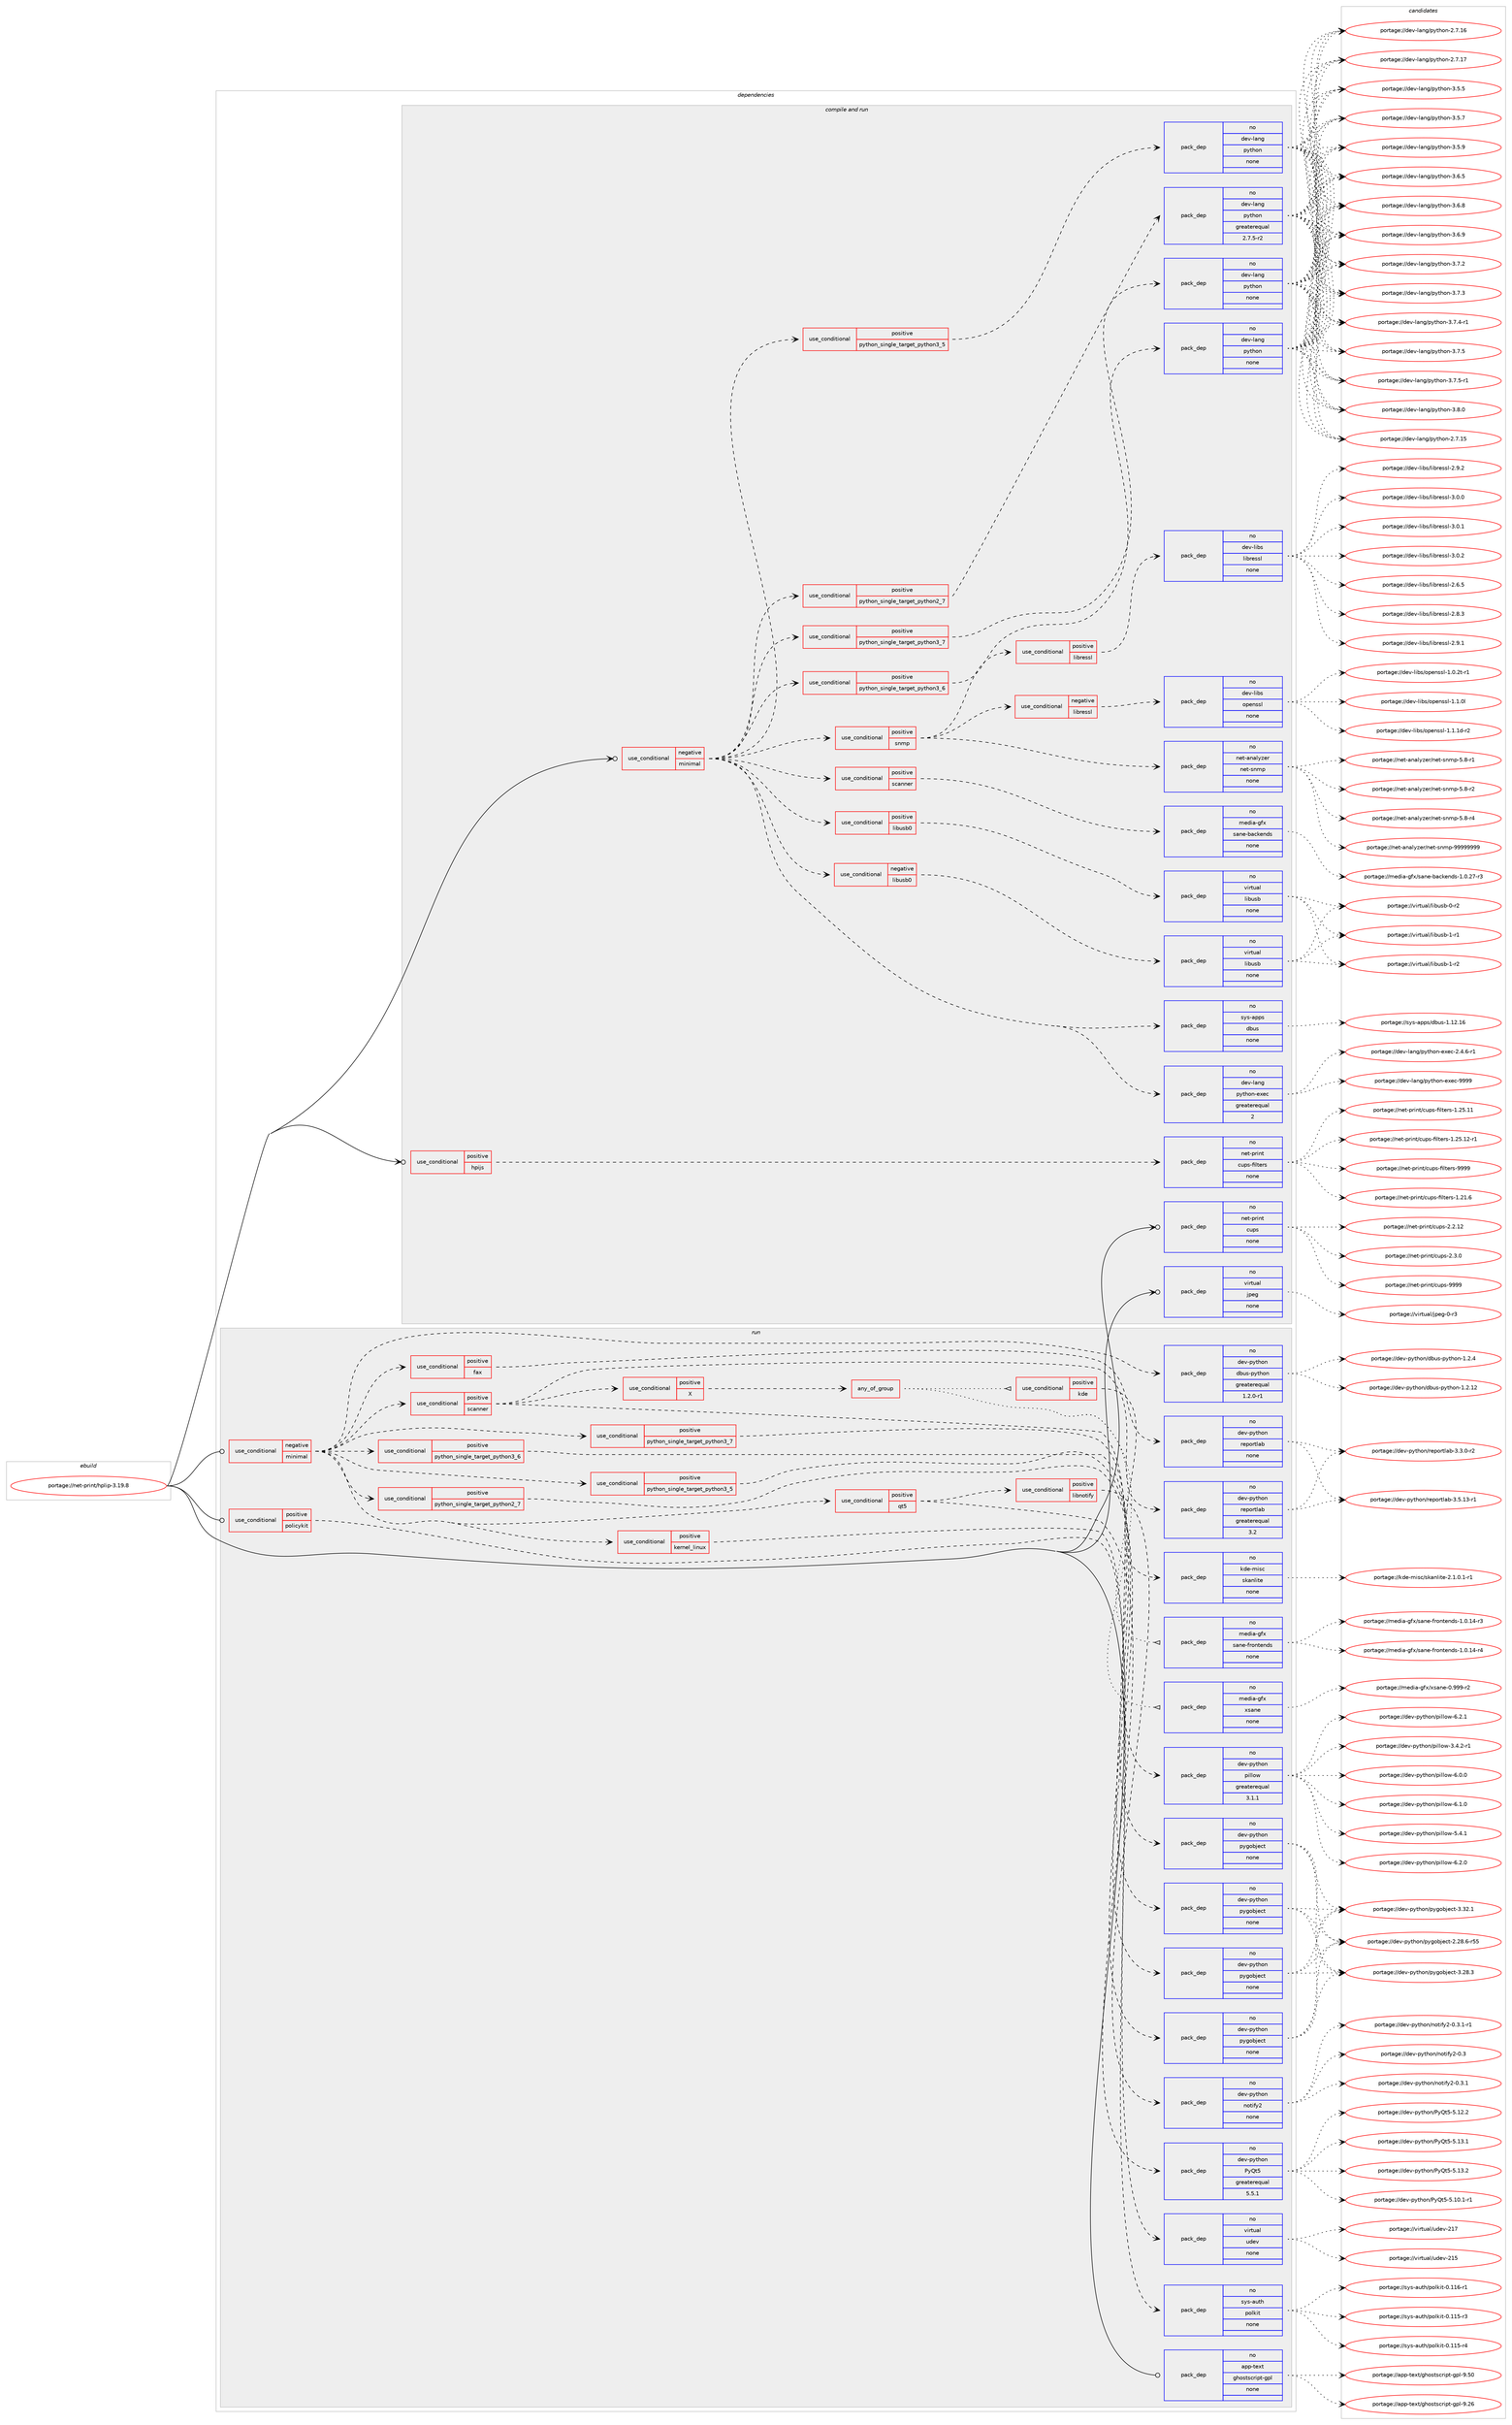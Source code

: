 digraph prolog {

# *************
# Graph options
# *************

newrank=true;
concentrate=true;
compound=true;
graph [rankdir=LR,fontname=Helvetica,fontsize=10,ranksep=1.5];#, ranksep=2.5, nodesep=0.2];
edge  [arrowhead=vee];
node  [fontname=Helvetica,fontsize=10];

# **********
# The ebuild
# **********

subgraph cluster_leftcol {
color=gray;
rank=same;
label=<<i>ebuild</i>>;
id [label="portage://net-print/hplip-3.19.8", color=red, width=4, href="../net-print/hplip-3.19.8.svg"];
}

# ****************
# The dependencies
# ****************

subgraph cluster_midcol {
color=gray;
label=<<i>dependencies</i>>;
subgraph cluster_compile {
fillcolor="#eeeeee";
style=filled;
label=<<i>compile</i>>;
}
subgraph cluster_compileandrun {
fillcolor="#eeeeee";
style=filled;
label=<<i>compile and run</i>>;
subgraph cond93638 {
dependency374620 [label=<<TABLE BORDER="0" CELLBORDER="1" CELLSPACING="0" CELLPADDING="4"><TR><TD ROWSPAN="3" CELLPADDING="10">use_conditional</TD></TR><TR><TD>negative</TD></TR><TR><TD>minimal</TD></TR></TABLE>>, shape=none, color=red];
subgraph cond93639 {
dependency374621 [label=<<TABLE BORDER="0" CELLBORDER="1" CELLSPACING="0" CELLPADDING="4"><TR><TD ROWSPAN="3" CELLPADDING="10">use_conditional</TD></TR><TR><TD>positive</TD></TR><TR><TD>python_single_target_python2_7</TD></TR></TABLE>>, shape=none, color=red];
subgraph pack274646 {
dependency374622 [label=<<TABLE BORDER="0" CELLBORDER="1" CELLSPACING="0" CELLPADDING="4" WIDTH="220"><TR><TD ROWSPAN="6" CELLPADDING="30">pack_dep</TD></TR><TR><TD WIDTH="110">no</TD></TR><TR><TD>dev-lang</TD></TR><TR><TD>python</TD></TR><TR><TD>greaterequal</TD></TR><TR><TD>2.7.5-r2</TD></TR></TABLE>>, shape=none, color=blue];
}
dependency374621:e -> dependency374622:w [weight=20,style="dashed",arrowhead="vee"];
}
dependency374620:e -> dependency374621:w [weight=20,style="dashed",arrowhead="vee"];
subgraph cond93640 {
dependency374623 [label=<<TABLE BORDER="0" CELLBORDER="1" CELLSPACING="0" CELLPADDING="4"><TR><TD ROWSPAN="3" CELLPADDING="10">use_conditional</TD></TR><TR><TD>positive</TD></TR><TR><TD>python_single_target_python3_5</TD></TR></TABLE>>, shape=none, color=red];
subgraph pack274647 {
dependency374624 [label=<<TABLE BORDER="0" CELLBORDER="1" CELLSPACING="0" CELLPADDING="4" WIDTH="220"><TR><TD ROWSPAN="6" CELLPADDING="30">pack_dep</TD></TR><TR><TD WIDTH="110">no</TD></TR><TR><TD>dev-lang</TD></TR><TR><TD>python</TD></TR><TR><TD>none</TD></TR><TR><TD></TD></TR></TABLE>>, shape=none, color=blue];
}
dependency374623:e -> dependency374624:w [weight=20,style="dashed",arrowhead="vee"];
}
dependency374620:e -> dependency374623:w [weight=20,style="dashed",arrowhead="vee"];
subgraph cond93641 {
dependency374625 [label=<<TABLE BORDER="0" CELLBORDER="1" CELLSPACING="0" CELLPADDING="4"><TR><TD ROWSPAN="3" CELLPADDING="10">use_conditional</TD></TR><TR><TD>positive</TD></TR><TR><TD>python_single_target_python3_6</TD></TR></TABLE>>, shape=none, color=red];
subgraph pack274648 {
dependency374626 [label=<<TABLE BORDER="0" CELLBORDER="1" CELLSPACING="0" CELLPADDING="4" WIDTH="220"><TR><TD ROWSPAN="6" CELLPADDING="30">pack_dep</TD></TR><TR><TD WIDTH="110">no</TD></TR><TR><TD>dev-lang</TD></TR><TR><TD>python</TD></TR><TR><TD>none</TD></TR><TR><TD></TD></TR></TABLE>>, shape=none, color=blue];
}
dependency374625:e -> dependency374626:w [weight=20,style="dashed",arrowhead="vee"];
}
dependency374620:e -> dependency374625:w [weight=20,style="dashed",arrowhead="vee"];
subgraph cond93642 {
dependency374627 [label=<<TABLE BORDER="0" CELLBORDER="1" CELLSPACING="0" CELLPADDING="4"><TR><TD ROWSPAN="3" CELLPADDING="10">use_conditional</TD></TR><TR><TD>positive</TD></TR><TR><TD>python_single_target_python3_7</TD></TR></TABLE>>, shape=none, color=red];
subgraph pack274649 {
dependency374628 [label=<<TABLE BORDER="0" CELLBORDER="1" CELLSPACING="0" CELLPADDING="4" WIDTH="220"><TR><TD ROWSPAN="6" CELLPADDING="30">pack_dep</TD></TR><TR><TD WIDTH="110">no</TD></TR><TR><TD>dev-lang</TD></TR><TR><TD>python</TD></TR><TR><TD>none</TD></TR><TR><TD></TD></TR></TABLE>>, shape=none, color=blue];
}
dependency374627:e -> dependency374628:w [weight=20,style="dashed",arrowhead="vee"];
}
dependency374620:e -> dependency374627:w [weight=20,style="dashed",arrowhead="vee"];
subgraph pack274650 {
dependency374629 [label=<<TABLE BORDER="0" CELLBORDER="1" CELLSPACING="0" CELLPADDING="4" WIDTH="220"><TR><TD ROWSPAN="6" CELLPADDING="30">pack_dep</TD></TR><TR><TD WIDTH="110">no</TD></TR><TR><TD>dev-lang</TD></TR><TR><TD>python-exec</TD></TR><TR><TD>greaterequal</TD></TR><TR><TD>2</TD></TR></TABLE>>, shape=none, color=blue];
}
dependency374620:e -> dependency374629:w [weight=20,style="dashed",arrowhead="vee"];
subgraph pack274651 {
dependency374630 [label=<<TABLE BORDER="0" CELLBORDER="1" CELLSPACING="0" CELLPADDING="4" WIDTH="220"><TR><TD ROWSPAN="6" CELLPADDING="30">pack_dep</TD></TR><TR><TD WIDTH="110">no</TD></TR><TR><TD>sys-apps</TD></TR><TR><TD>dbus</TD></TR><TR><TD>none</TD></TR><TR><TD></TD></TR></TABLE>>, shape=none, color=blue];
}
dependency374620:e -> dependency374630:w [weight=20,style="dashed",arrowhead="vee"];
subgraph cond93643 {
dependency374631 [label=<<TABLE BORDER="0" CELLBORDER="1" CELLSPACING="0" CELLPADDING="4"><TR><TD ROWSPAN="3" CELLPADDING="10">use_conditional</TD></TR><TR><TD>negative</TD></TR><TR><TD>libusb0</TD></TR></TABLE>>, shape=none, color=red];
subgraph pack274652 {
dependency374632 [label=<<TABLE BORDER="0" CELLBORDER="1" CELLSPACING="0" CELLPADDING="4" WIDTH="220"><TR><TD ROWSPAN="6" CELLPADDING="30">pack_dep</TD></TR><TR><TD WIDTH="110">no</TD></TR><TR><TD>virtual</TD></TR><TR><TD>libusb</TD></TR><TR><TD>none</TD></TR><TR><TD></TD></TR></TABLE>>, shape=none, color=blue];
}
dependency374631:e -> dependency374632:w [weight=20,style="dashed",arrowhead="vee"];
}
dependency374620:e -> dependency374631:w [weight=20,style="dashed",arrowhead="vee"];
subgraph cond93644 {
dependency374633 [label=<<TABLE BORDER="0" CELLBORDER="1" CELLSPACING="0" CELLPADDING="4"><TR><TD ROWSPAN="3" CELLPADDING="10">use_conditional</TD></TR><TR><TD>positive</TD></TR><TR><TD>libusb0</TD></TR></TABLE>>, shape=none, color=red];
subgraph pack274653 {
dependency374634 [label=<<TABLE BORDER="0" CELLBORDER="1" CELLSPACING="0" CELLPADDING="4" WIDTH="220"><TR><TD ROWSPAN="6" CELLPADDING="30">pack_dep</TD></TR><TR><TD WIDTH="110">no</TD></TR><TR><TD>virtual</TD></TR><TR><TD>libusb</TD></TR><TR><TD>none</TD></TR><TR><TD></TD></TR></TABLE>>, shape=none, color=blue];
}
dependency374633:e -> dependency374634:w [weight=20,style="dashed",arrowhead="vee"];
}
dependency374620:e -> dependency374633:w [weight=20,style="dashed",arrowhead="vee"];
subgraph cond93645 {
dependency374635 [label=<<TABLE BORDER="0" CELLBORDER="1" CELLSPACING="0" CELLPADDING="4"><TR><TD ROWSPAN="3" CELLPADDING="10">use_conditional</TD></TR><TR><TD>positive</TD></TR><TR><TD>scanner</TD></TR></TABLE>>, shape=none, color=red];
subgraph pack274654 {
dependency374636 [label=<<TABLE BORDER="0" CELLBORDER="1" CELLSPACING="0" CELLPADDING="4" WIDTH="220"><TR><TD ROWSPAN="6" CELLPADDING="30">pack_dep</TD></TR><TR><TD WIDTH="110">no</TD></TR><TR><TD>media-gfx</TD></TR><TR><TD>sane-backends</TD></TR><TR><TD>none</TD></TR><TR><TD></TD></TR></TABLE>>, shape=none, color=blue];
}
dependency374635:e -> dependency374636:w [weight=20,style="dashed",arrowhead="vee"];
}
dependency374620:e -> dependency374635:w [weight=20,style="dashed",arrowhead="vee"];
subgraph cond93646 {
dependency374637 [label=<<TABLE BORDER="0" CELLBORDER="1" CELLSPACING="0" CELLPADDING="4"><TR><TD ROWSPAN="3" CELLPADDING="10">use_conditional</TD></TR><TR><TD>positive</TD></TR><TR><TD>snmp</TD></TR></TABLE>>, shape=none, color=red];
subgraph cond93647 {
dependency374638 [label=<<TABLE BORDER="0" CELLBORDER="1" CELLSPACING="0" CELLPADDING="4"><TR><TD ROWSPAN="3" CELLPADDING="10">use_conditional</TD></TR><TR><TD>negative</TD></TR><TR><TD>libressl</TD></TR></TABLE>>, shape=none, color=red];
subgraph pack274655 {
dependency374639 [label=<<TABLE BORDER="0" CELLBORDER="1" CELLSPACING="0" CELLPADDING="4" WIDTH="220"><TR><TD ROWSPAN="6" CELLPADDING="30">pack_dep</TD></TR><TR><TD WIDTH="110">no</TD></TR><TR><TD>dev-libs</TD></TR><TR><TD>openssl</TD></TR><TR><TD>none</TD></TR><TR><TD></TD></TR></TABLE>>, shape=none, color=blue];
}
dependency374638:e -> dependency374639:w [weight=20,style="dashed",arrowhead="vee"];
}
dependency374637:e -> dependency374638:w [weight=20,style="dashed",arrowhead="vee"];
subgraph cond93648 {
dependency374640 [label=<<TABLE BORDER="0" CELLBORDER="1" CELLSPACING="0" CELLPADDING="4"><TR><TD ROWSPAN="3" CELLPADDING="10">use_conditional</TD></TR><TR><TD>positive</TD></TR><TR><TD>libressl</TD></TR></TABLE>>, shape=none, color=red];
subgraph pack274656 {
dependency374641 [label=<<TABLE BORDER="0" CELLBORDER="1" CELLSPACING="0" CELLPADDING="4" WIDTH="220"><TR><TD ROWSPAN="6" CELLPADDING="30">pack_dep</TD></TR><TR><TD WIDTH="110">no</TD></TR><TR><TD>dev-libs</TD></TR><TR><TD>libressl</TD></TR><TR><TD>none</TD></TR><TR><TD></TD></TR></TABLE>>, shape=none, color=blue];
}
dependency374640:e -> dependency374641:w [weight=20,style="dashed",arrowhead="vee"];
}
dependency374637:e -> dependency374640:w [weight=20,style="dashed",arrowhead="vee"];
subgraph pack274657 {
dependency374642 [label=<<TABLE BORDER="0" CELLBORDER="1" CELLSPACING="0" CELLPADDING="4" WIDTH="220"><TR><TD ROWSPAN="6" CELLPADDING="30">pack_dep</TD></TR><TR><TD WIDTH="110">no</TD></TR><TR><TD>net-analyzer</TD></TR><TR><TD>net-snmp</TD></TR><TR><TD>none</TD></TR><TR><TD></TD></TR></TABLE>>, shape=none, color=blue];
}
dependency374637:e -> dependency374642:w [weight=20,style="dashed",arrowhead="vee"];
}
dependency374620:e -> dependency374637:w [weight=20,style="dashed",arrowhead="vee"];
}
id:e -> dependency374620:w [weight=20,style="solid",arrowhead="odotvee"];
subgraph cond93649 {
dependency374643 [label=<<TABLE BORDER="0" CELLBORDER="1" CELLSPACING="0" CELLPADDING="4"><TR><TD ROWSPAN="3" CELLPADDING="10">use_conditional</TD></TR><TR><TD>positive</TD></TR><TR><TD>hpijs</TD></TR></TABLE>>, shape=none, color=red];
subgraph pack274658 {
dependency374644 [label=<<TABLE BORDER="0" CELLBORDER="1" CELLSPACING="0" CELLPADDING="4" WIDTH="220"><TR><TD ROWSPAN="6" CELLPADDING="30">pack_dep</TD></TR><TR><TD WIDTH="110">no</TD></TR><TR><TD>net-print</TD></TR><TR><TD>cups-filters</TD></TR><TR><TD>none</TD></TR><TR><TD></TD></TR></TABLE>>, shape=none, color=blue];
}
dependency374643:e -> dependency374644:w [weight=20,style="dashed",arrowhead="vee"];
}
id:e -> dependency374643:w [weight=20,style="solid",arrowhead="odotvee"];
subgraph pack274659 {
dependency374645 [label=<<TABLE BORDER="0" CELLBORDER="1" CELLSPACING="0" CELLPADDING="4" WIDTH="220"><TR><TD ROWSPAN="6" CELLPADDING="30">pack_dep</TD></TR><TR><TD WIDTH="110">no</TD></TR><TR><TD>net-print</TD></TR><TR><TD>cups</TD></TR><TR><TD>none</TD></TR><TR><TD></TD></TR></TABLE>>, shape=none, color=blue];
}
id:e -> dependency374645:w [weight=20,style="solid",arrowhead="odotvee"];
subgraph pack274660 {
dependency374646 [label=<<TABLE BORDER="0" CELLBORDER="1" CELLSPACING="0" CELLPADDING="4" WIDTH="220"><TR><TD ROWSPAN="6" CELLPADDING="30">pack_dep</TD></TR><TR><TD WIDTH="110">no</TD></TR><TR><TD>virtual</TD></TR><TR><TD>jpeg</TD></TR><TR><TD>none</TD></TR><TR><TD></TD></TR></TABLE>>, shape=none, color=blue];
}
id:e -> dependency374646:w [weight=20,style="solid",arrowhead="odotvee"];
}
subgraph cluster_run {
fillcolor="#eeeeee";
style=filled;
label=<<i>run</i>>;
subgraph cond93650 {
dependency374647 [label=<<TABLE BORDER="0" CELLBORDER="1" CELLSPACING="0" CELLPADDING="4"><TR><TD ROWSPAN="3" CELLPADDING="10">use_conditional</TD></TR><TR><TD>negative</TD></TR><TR><TD>minimal</TD></TR></TABLE>>, shape=none, color=red];
subgraph pack274661 {
dependency374648 [label=<<TABLE BORDER="0" CELLBORDER="1" CELLSPACING="0" CELLPADDING="4" WIDTH="220"><TR><TD ROWSPAN="6" CELLPADDING="30">pack_dep</TD></TR><TR><TD WIDTH="110">no</TD></TR><TR><TD>dev-python</TD></TR><TR><TD>dbus-python</TD></TR><TR><TD>greaterequal</TD></TR><TR><TD>1.2.0-r1</TD></TR></TABLE>>, shape=none, color=blue];
}
dependency374647:e -> dependency374648:w [weight=20,style="dashed",arrowhead="vee"];
subgraph cond93651 {
dependency374649 [label=<<TABLE BORDER="0" CELLBORDER="1" CELLSPACING="0" CELLPADDING="4"><TR><TD ROWSPAN="3" CELLPADDING="10">use_conditional</TD></TR><TR><TD>positive</TD></TR><TR><TD>python_single_target_python2_7</TD></TR></TABLE>>, shape=none, color=red];
subgraph pack274662 {
dependency374650 [label=<<TABLE BORDER="0" CELLBORDER="1" CELLSPACING="0" CELLPADDING="4" WIDTH="220"><TR><TD ROWSPAN="6" CELLPADDING="30">pack_dep</TD></TR><TR><TD WIDTH="110">no</TD></TR><TR><TD>dev-python</TD></TR><TR><TD>pygobject</TD></TR><TR><TD>none</TD></TR><TR><TD></TD></TR></TABLE>>, shape=none, color=blue];
}
dependency374649:e -> dependency374650:w [weight=20,style="dashed",arrowhead="vee"];
}
dependency374647:e -> dependency374649:w [weight=20,style="dashed",arrowhead="vee"];
subgraph cond93652 {
dependency374651 [label=<<TABLE BORDER="0" CELLBORDER="1" CELLSPACING="0" CELLPADDING="4"><TR><TD ROWSPAN="3" CELLPADDING="10">use_conditional</TD></TR><TR><TD>positive</TD></TR><TR><TD>python_single_target_python3_5</TD></TR></TABLE>>, shape=none, color=red];
subgraph pack274663 {
dependency374652 [label=<<TABLE BORDER="0" CELLBORDER="1" CELLSPACING="0" CELLPADDING="4" WIDTH="220"><TR><TD ROWSPAN="6" CELLPADDING="30">pack_dep</TD></TR><TR><TD WIDTH="110">no</TD></TR><TR><TD>dev-python</TD></TR><TR><TD>pygobject</TD></TR><TR><TD>none</TD></TR><TR><TD></TD></TR></TABLE>>, shape=none, color=blue];
}
dependency374651:e -> dependency374652:w [weight=20,style="dashed",arrowhead="vee"];
}
dependency374647:e -> dependency374651:w [weight=20,style="dashed",arrowhead="vee"];
subgraph cond93653 {
dependency374653 [label=<<TABLE BORDER="0" CELLBORDER="1" CELLSPACING="0" CELLPADDING="4"><TR><TD ROWSPAN="3" CELLPADDING="10">use_conditional</TD></TR><TR><TD>positive</TD></TR><TR><TD>python_single_target_python3_6</TD></TR></TABLE>>, shape=none, color=red];
subgraph pack274664 {
dependency374654 [label=<<TABLE BORDER="0" CELLBORDER="1" CELLSPACING="0" CELLPADDING="4" WIDTH="220"><TR><TD ROWSPAN="6" CELLPADDING="30">pack_dep</TD></TR><TR><TD WIDTH="110">no</TD></TR><TR><TD>dev-python</TD></TR><TR><TD>pygobject</TD></TR><TR><TD>none</TD></TR><TR><TD></TD></TR></TABLE>>, shape=none, color=blue];
}
dependency374653:e -> dependency374654:w [weight=20,style="dashed",arrowhead="vee"];
}
dependency374647:e -> dependency374653:w [weight=20,style="dashed",arrowhead="vee"];
subgraph cond93654 {
dependency374655 [label=<<TABLE BORDER="0" CELLBORDER="1" CELLSPACING="0" CELLPADDING="4"><TR><TD ROWSPAN="3" CELLPADDING="10">use_conditional</TD></TR><TR><TD>positive</TD></TR><TR><TD>python_single_target_python3_7</TD></TR></TABLE>>, shape=none, color=red];
subgraph pack274665 {
dependency374656 [label=<<TABLE BORDER="0" CELLBORDER="1" CELLSPACING="0" CELLPADDING="4" WIDTH="220"><TR><TD ROWSPAN="6" CELLPADDING="30">pack_dep</TD></TR><TR><TD WIDTH="110">no</TD></TR><TR><TD>dev-python</TD></TR><TR><TD>pygobject</TD></TR><TR><TD>none</TD></TR><TR><TD></TD></TR></TABLE>>, shape=none, color=blue];
}
dependency374655:e -> dependency374656:w [weight=20,style="dashed",arrowhead="vee"];
}
dependency374647:e -> dependency374655:w [weight=20,style="dashed",arrowhead="vee"];
subgraph cond93655 {
dependency374657 [label=<<TABLE BORDER="0" CELLBORDER="1" CELLSPACING="0" CELLPADDING="4"><TR><TD ROWSPAN="3" CELLPADDING="10">use_conditional</TD></TR><TR><TD>positive</TD></TR><TR><TD>fax</TD></TR></TABLE>>, shape=none, color=red];
subgraph pack274666 {
dependency374658 [label=<<TABLE BORDER="0" CELLBORDER="1" CELLSPACING="0" CELLPADDING="4" WIDTH="220"><TR><TD ROWSPAN="6" CELLPADDING="30">pack_dep</TD></TR><TR><TD WIDTH="110">no</TD></TR><TR><TD>dev-python</TD></TR><TR><TD>reportlab</TD></TR><TR><TD>none</TD></TR><TR><TD></TD></TR></TABLE>>, shape=none, color=blue];
}
dependency374657:e -> dependency374658:w [weight=20,style="dashed",arrowhead="vee"];
}
dependency374647:e -> dependency374657:w [weight=20,style="dashed",arrowhead="vee"];
subgraph cond93656 {
dependency374659 [label=<<TABLE BORDER="0" CELLBORDER="1" CELLSPACING="0" CELLPADDING="4"><TR><TD ROWSPAN="3" CELLPADDING="10">use_conditional</TD></TR><TR><TD>positive</TD></TR><TR><TD>kernel_linux</TD></TR></TABLE>>, shape=none, color=red];
subgraph pack274667 {
dependency374660 [label=<<TABLE BORDER="0" CELLBORDER="1" CELLSPACING="0" CELLPADDING="4" WIDTH="220"><TR><TD ROWSPAN="6" CELLPADDING="30">pack_dep</TD></TR><TR><TD WIDTH="110">no</TD></TR><TR><TD>virtual</TD></TR><TR><TD>udev</TD></TR><TR><TD>none</TD></TR><TR><TD></TD></TR></TABLE>>, shape=none, color=blue];
}
dependency374659:e -> dependency374660:w [weight=20,style="dashed",arrowhead="vee"];
}
dependency374647:e -> dependency374659:w [weight=20,style="dashed",arrowhead="vee"];
subgraph cond93657 {
dependency374661 [label=<<TABLE BORDER="0" CELLBORDER="1" CELLSPACING="0" CELLPADDING="4"><TR><TD ROWSPAN="3" CELLPADDING="10">use_conditional</TD></TR><TR><TD>positive</TD></TR><TR><TD>qt5</TD></TR></TABLE>>, shape=none, color=red];
subgraph pack274668 {
dependency374662 [label=<<TABLE BORDER="0" CELLBORDER="1" CELLSPACING="0" CELLPADDING="4" WIDTH="220"><TR><TD ROWSPAN="6" CELLPADDING="30">pack_dep</TD></TR><TR><TD WIDTH="110">no</TD></TR><TR><TD>dev-python</TD></TR><TR><TD>PyQt5</TD></TR><TR><TD>greaterequal</TD></TR><TR><TD>5.5.1</TD></TR></TABLE>>, shape=none, color=blue];
}
dependency374661:e -> dependency374662:w [weight=20,style="dashed",arrowhead="vee"];
subgraph cond93658 {
dependency374663 [label=<<TABLE BORDER="0" CELLBORDER="1" CELLSPACING="0" CELLPADDING="4"><TR><TD ROWSPAN="3" CELLPADDING="10">use_conditional</TD></TR><TR><TD>positive</TD></TR><TR><TD>libnotify</TD></TR></TABLE>>, shape=none, color=red];
subgraph pack274669 {
dependency374664 [label=<<TABLE BORDER="0" CELLBORDER="1" CELLSPACING="0" CELLPADDING="4" WIDTH="220"><TR><TD ROWSPAN="6" CELLPADDING="30">pack_dep</TD></TR><TR><TD WIDTH="110">no</TD></TR><TR><TD>dev-python</TD></TR><TR><TD>notify2</TD></TR><TR><TD>none</TD></TR><TR><TD></TD></TR></TABLE>>, shape=none, color=blue];
}
dependency374663:e -> dependency374664:w [weight=20,style="dashed",arrowhead="vee"];
}
dependency374661:e -> dependency374663:w [weight=20,style="dashed",arrowhead="vee"];
}
dependency374647:e -> dependency374661:w [weight=20,style="dashed",arrowhead="vee"];
subgraph cond93659 {
dependency374665 [label=<<TABLE BORDER="0" CELLBORDER="1" CELLSPACING="0" CELLPADDING="4"><TR><TD ROWSPAN="3" CELLPADDING="10">use_conditional</TD></TR><TR><TD>positive</TD></TR><TR><TD>scanner</TD></TR></TABLE>>, shape=none, color=red];
subgraph pack274670 {
dependency374666 [label=<<TABLE BORDER="0" CELLBORDER="1" CELLSPACING="0" CELLPADDING="4" WIDTH="220"><TR><TD ROWSPAN="6" CELLPADDING="30">pack_dep</TD></TR><TR><TD WIDTH="110">no</TD></TR><TR><TD>dev-python</TD></TR><TR><TD>reportlab</TD></TR><TR><TD>greaterequal</TD></TR><TR><TD>3.2</TD></TR></TABLE>>, shape=none, color=blue];
}
dependency374665:e -> dependency374666:w [weight=20,style="dashed",arrowhead="vee"];
subgraph pack274671 {
dependency374667 [label=<<TABLE BORDER="0" CELLBORDER="1" CELLSPACING="0" CELLPADDING="4" WIDTH="220"><TR><TD ROWSPAN="6" CELLPADDING="30">pack_dep</TD></TR><TR><TD WIDTH="110">no</TD></TR><TR><TD>dev-python</TD></TR><TR><TD>pillow</TD></TR><TR><TD>greaterequal</TD></TR><TR><TD>3.1.1</TD></TR></TABLE>>, shape=none, color=blue];
}
dependency374665:e -> dependency374667:w [weight=20,style="dashed",arrowhead="vee"];
subgraph cond93660 {
dependency374668 [label=<<TABLE BORDER="0" CELLBORDER="1" CELLSPACING="0" CELLPADDING="4"><TR><TD ROWSPAN="3" CELLPADDING="10">use_conditional</TD></TR><TR><TD>positive</TD></TR><TR><TD>X</TD></TR></TABLE>>, shape=none, color=red];
subgraph any6141 {
dependency374669 [label=<<TABLE BORDER="0" CELLBORDER="1" CELLSPACING="0" CELLPADDING="4"><TR><TD CELLPADDING="10">any_of_group</TD></TR></TABLE>>, shape=none, color=red];subgraph cond93661 {
dependency374670 [label=<<TABLE BORDER="0" CELLBORDER="1" CELLSPACING="0" CELLPADDING="4"><TR><TD ROWSPAN="3" CELLPADDING="10">use_conditional</TD></TR><TR><TD>positive</TD></TR><TR><TD>kde</TD></TR></TABLE>>, shape=none, color=red];
subgraph pack274672 {
dependency374671 [label=<<TABLE BORDER="0" CELLBORDER="1" CELLSPACING="0" CELLPADDING="4" WIDTH="220"><TR><TD ROWSPAN="6" CELLPADDING="30">pack_dep</TD></TR><TR><TD WIDTH="110">no</TD></TR><TR><TD>kde-misc</TD></TR><TR><TD>skanlite</TD></TR><TR><TD>none</TD></TR><TR><TD></TD></TR></TABLE>>, shape=none, color=blue];
}
dependency374670:e -> dependency374671:w [weight=20,style="dashed",arrowhead="vee"];
}
dependency374669:e -> dependency374670:w [weight=20,style="dotted",arrowhead="oinv"];
subgraph pack274673 {
dependency374672 [label=<<TABLE BORDER="0" CELLBORDER="1" CELLSPACING="0" CELLPADDING="4" WIDTH="220"><TR><TD ROWSPAN="6" CELLPADDING="30">pack_dep</TD></TR><TR><TD WIDTH="110">no</TD></TR><TR><TD>media-gfx</TD></TR><TR><TD>xsane</TD></TR><TR><TD>none</TD></TR><TR><TD></TD></TR></TABLE>>, shape=none, color=blue];
}
dependency374669:e -> dependency374672:w [weight=20,style="dotted",arrowhead="oinv"];
subgraph pack274674 {
dependency374673 [label=<<TABLE BORDER="0" CELLBORDER="1" CELLSPACING="0" CELLPADDING="4" WIDTH="220"><TR><TD ROWSPAN="6" CELLPADDING="30">pack_dep</TD></TR><TR><TD WIDTH="110">no</TD></TR><TR><TD>media-gfx</TD></TR><TR><TD>sane-frontends</TD></TR><TR><TD>none</TD></TR><TR><TD></TD></TR></TABLE>>, shape=none, color=blue];
}
dependency374669:e -> dependency374673:w [weight=20,style="dotted",arrowhead="oinv"];
}
dependency374668:e -> dependency374669:w [weight=20,style="dashed",arrowhead="vee"];
}
dependency374665:e -> dependency374668:w [weight=20,style="dashed",arrowhead="vee"];
}
dependency374647:e -> dependency374665:w [weight=20,style="dashed",arrowhead="vee"];
}
id:e -> dependency374647:w [weight=20,style="solid",arrowhead="odot"];
subgraph cond93662 {
dependency374674 [label=<<TABLE BORDER="0" CELLBORDER="1" CELLSPACING="0" CELLPADDING="4"><TR><TD ROWSPAN="3" CELLPADDING="10">use_conditional</TD></TR><TR><TD>positive</TD></TR><TR><TD>policykit</TD></TR></TABLE>>, shape=none, color=red];
subgraph pack274675 {
dependency374675 [label=<<TABLE BORDER="0" CELLBORDER="1" CELLSPACING="0" CELLPADDING="4" WIDTH="220"><TR><TD ROWSPAN="6" CELLPADDING="30">pack_dep</TD></TR><TR><TD WIDTH="110">no</TD></TR><TR><TD>sys-auth</TD></TR><TR><TD>polkit</TD></TR><TR><TD>none</TD></TR><TR><TD></TD></TR></TABLE>>, shape=none, color=blue];
}
dependency374674:e -> dependency374675:w [weight=20,style="dashed",arrowhead="vee"];
}
id:e -> dependency374674:w [weight=20,style="solid",arrowhead="odot"];
subgraph pack274676 {
dependency374676 [label=<<TABLE BORDER="0" CELLBORDER="1" CELLSPACING="0" CELLPADDING="4" WIDTH="220"><TR><TD ROWSPAN="6" CELLPADDING="30">pack_dep</TD></TR><TR><TD WIDTH="110">no</TD></TR><TR><TD>app-text</TD></TR><TR><TD>ghostscript-gpl</TD></TR><TR><TD>none</TD></TR><TR><TD></TD></TR></TABLE>>, shape=none, color=blue];
}
id:e -> dependency374676:w [weight=20,style="solid",arrowhead="odot"];
}
}

# **************
# The candidates
# **************

subgraph cluster_choices {
rank=same;
color=gray;
label=<<i>candidates</i>>;

subgraph choice274646 {
color=black;
nodesep=1;
choiceportage10010111845108971101034711212111610411111045504655464953 [label="portage://dev-lang/python-2.7.15", color=red, width=4,href="../dev-lang/python-2.7.15.svg"];
choiceportage10010111845108971101034711212111610411111045504655464954 [label="portage://dev-lang/python-2.7.16", color=red, width=4,href="../dev-lang/python-2.7.16.svg"];
choiceportage10010111845108971101034711212111610411111045504655464955 [label="portage://dev-lang/python-2.7.17", color=red, width=4,href="../dev-lang/python-2.7.17.svg"];
choiceportage100101118451089711010347112121116104111110455146534653 [label="portage://dev-lang/python-3.5.5", color=red, width=4,href="../dev-lang/python-3.5.5.svg"];
choiceportage100101118451089711010347112121116104111110455146534655 [label="portage://dev-lang/python-3.5.7", color=red, width=4,href="../dev-lang/python-3.5.7.svg"];
choiceportage100101118451089711010347112121116104111110455146534657 [label="portage://dev-lang/python-3.5.9", color=red, width=4,href="../dev-lang/python-3.5.9.svg"];
choiceportage100101118451089711010347112121116104111110455146544653 [label="portage://dev-lang/python-3.6.5", color=red, width=4,href="../dev-lang/python-3.6.5.svg"];
choiceportage100101118451089711010347112121116104111110455146544656 [label="portage://dev-lang/python-3.6.8", color=red, width=4,href="../dev-lang/python-3.6.8.svg"];
choiceportage100101118451089711010347112121116104111110455146544657 [label="portage://dev-lang/python-3.6.9", color=red, width=4,href="../dev-lang/python-3.6.9.svg"];
choiceportage100101118451089711010347112121116104111110455146554650 [label="portage://dev-lang/python-3.7.2", color=red, width=4,href="../dev-lang/python-3.7.2.svg"];
choiceportage100101118451089711010347112121116104111110455146554651 [label="portage://dev-lang/python-3.7.3", color=red, width=4,href="../dev-lang/python-3.7.3.svg"];
choiceportage1001011184510897110103471121211161041111104551465546524511449 [label="portage://dev-lang/python-3.7.4-r1", color=red, width=4,href="../dev-lang/python-3.7.4-r1.svg"];
choiceportage100101118451089711010347112121116104111110455146554653 [label="portage://dev-lang/python-3.7.5", color=red, width=4,href="../dev-lang/python-3.7.5.svg"];
choiceportage1001011184510897110103471121211161041111104551465546534511449 [label="portage://dev-lang/python-3.7.5-r1", color=red, width=4,href="../dev-lang/python-3.7.5-r1.svg"];
choiceportage100101118451089711010347112121116104111110455146564648 [label="portage://dev-lang/python-3.8.0", color=red, width=4,href="../dev-lang/python-3.8.0.svg"];
dependency374622:e -> choiceportage10010111845108971101034711212111610411111045504655464953:w [style=dotted,weight="100"];
dependency374622:e -> choiceportage10010111845108971101034711212111610411111045504655464954:w [style=dotted,weight="100"];
dependency374622:e -> choiceportage10010111845108971101034711212111610411111045504655464955:w [style=dotted,weight="100"];
dependency374622:e -> choiceportage100101118451089711010347112121116104111110455146534653:w [style=dotted,weight="100"];
dependency374622:e -> choiceportage100101118451089711010347112121116104111110455146534655:w [style=dotted,weight="100"];
dependency374622:e -> choiceportage100101118451089711010347112121116104111110455146534657:w [style=dotted,weight="100"];
dependency374622:e -> choiceportage100101118451089711010347112121116104111110455146544653:w [style=dotted,weight="100"];
dependency374622:e -> choiceportage100101118451089711010347112121116104111110455146544656:w [style=dotted,weight="100"];
dependency374622:e -> choiceportage100101118451089711010347112121116104111110455146544657:w [style=dotted,weight="100"];
dependency374622:e -> choiceportage100101118451089711010347112121116104111110455146554650:w [style=dotted,weight="100"];
dependency374622:e -> choiceportage100101118451089711010347112121116104111110455146554651:w [style=dotted,weight="100"];
dependency374622:e -> choiceportage1001011184510897110103471121211161041111104551465546524511449:w [style=dotted,weight="100"];
dependency374622:e -> choiceportage100101118451089711010347112121116104111110455146554653:w [style=dotted,weight="100"];
dependency374622:e -> choiceportage1001011184510897110103471121211161041111104551465546534511449:w [style=dotted,weight="100"];
dependency374622:e -> choiceportage100101118451089711010347112121116104111110455146564648:w [style=dotted,weight="100"];
}
subgraph choice274647 {
color=black;
nodesep=1;
choiceportage10010111845108971101034711212111610411111045504655464953 [label="portage://dev-lang/python-2.7.15", color=red, width=4,href="../dev-lang/python-2.7.15.svg"];
choiceportage10010111845108971101034711212111610411111045504655464954 [label="portage://dev-lang/python-2.7.16", color=red, width=4,href="../dev-lang/python-2.7.16.svg"];
choiceportage10010111845108971101034711212111610411111045504655464955 [label="portage://dev-lang/python-2.7.17", color=red, width=4,href="../dev-lang/python-2.7.17.svg"];
choiceportage100101118451089711010347112121116104111110455146534653 [label="portage://dev-lang/python-3.5.5", color=red, width=4,href="../dev-lang/python-3.5.5.svg"];
choiceportage100101118451089711010347112121116104111110455146534655 [label="portage://dev-lang/python-3.5.7", color=red, width=4,href="../dev-lang/python-3.5.7.svg"];
choiceportage100101118451089711010347112121116104111110455146534657 [label="portage://dev-lang/python-3.5.9", color=red, width=4,href="../dev-lang/python-3.5.9.svg"];
choiceportage100101118451089711010347112121116104111110455146544653 [label="portage://dev-lang/python-3.6.5", color=red, width=4,href="../dev-lang/python-3.6.5.svg"];
choiceportage100101118451089711010347112121116104111110455146544656 [label="portage://dev-lang/python-3.6.8", color=red, width=4,href="../dev-lang/python-3.6.8.svg"];
choiceportage100101118451089711010347112121116104111110455146544657 [label="portage://dev-lang/python-3.6.9", color=red, width=4,href="../dev-lang/python-3.6.9.svg"];
choiceportage100101118451089711010347112121116104111110455146554650 [label="portage://dev-lang/python-3.7.2", color=red, width=4,href="../dev-lang/python-3.7.2.svg"];
choiceportage100101118451089711010347112121116104111110455146554651 [label="portage://dev-lang/python-3.7.3", color=red, width=4,href="../dev-lang/python-3.7.3.svg"];
choiceportage1001011184510897110103471121211161041111104551465546524511449 [label="portage://dev-lang/python-3.7.4-r1", color=red, width=4,href="../dev-lang/python-3.7.4-r1.svg"];
choiceportage100101118451089711010347112121116104111110455146554653 [label="portage://dev-lang/python-3.7.5", color=red, width=4,href="../dev-lang/python-3.7.5.svg"];
choiceportage1001011184510897110103471121211161041111104551465546534511449 [label="portage://dev-lang/python-3.7.5-r1", color=red, width=4,href="../dev-lang/python-3.7.5-r1.svg"];
choiceportage100101118451089711010347112121116104111110455146564648 [label="portage://dev-lang/python-3.8.0", color=red, width=4,href="../dev-lang/python-3.8.0.svg"];
dependency374624:e -> choiceportage10010111845108971101034711212111610411111045504655464953:w [style=dotted,weight="100"];
dependency374624:e -> choiceportage10010111845108971101034711212111610411111045504655464954:w [style=dotted,weight="100"];
dependency374624:e -> choiceportage10010111845108971101034711212111610411111045504655464955:w [style=dotted,weight="100"];
dependency374624:e -> choiceportage100101118451089711010347112121116104111110455146534653:w [style=dotted,weight="100"];
dependency374624:e -> choiceportage100101118451089711010347112121116104111110455146534655:w [style=dotted,weight="100"];
dependency374624:e -> choiceportage100101118451089711010347112121116104111110455146534657:w [style=dotted,weight="100"];
dependency374624:e -> choiceportage100101118451089711010347112121116104111110455146544653:w [style=dotted,weight="100"];
dependency374624:e -> choiceportage100101118451089711010347112121116104111110455146544656:w [style=dotted,weight="100"];
dependency374624:e -> choiceportage100101118451089711010347112121116104111110455146544657:w [style=dotted,weight="100"];
dependency374624:e -> choiceportage100101118451089711010347112121116104111110455146554650:w [style=dotted,weight="100"];
dependency374624:e -> choiceportage100101118451089711010347112121116104111110455146554651:w [style=dotted,weight="100"];
dependency374624:e -> choiceportage1001011184510897110103471121211161041111104551465546524511449:w [style=dotted,weight="100"];
dependency374624:e -> choiceportage100101118451089711010347112121116104111110455146554653:w [style=dotted,weight="100"];
dependency374624:e -> choiceportage1001011184510897110103471121211161041111104551465546534511449:w [style=dotted,weight="100"];
dependency374624:e -> choiceportage100101118451089711010347112121116104111110455146564648:w [style=dotted,weight="100"];
}
subgraph choice274648 {
color=black;
nodesep=1;
choiceportage10010111845108971101034711212111610411111045504655464953 [label="portage://dev-lang/python-2.7.15", color=red, width=4,href="../dev-lang/python-2.7.15.svg"];
choiceportage10010111845108971101034711212111610411111045504655464954 [label="portage://dev-lang/python-2.7.16", color=red, width=4,href="../dev-lang/python-2.7.16.svg"];
choiceportage10010111845108971101034711212111610411111045504655464955 [label="portage://dev-lang/python-2.7.17", color=red, width=4,href="../dev-lang/python-2.7.17.svg"];
choiceportage100101118451089711010347112121116104111110455146534653 [label="portage://dev-lang/python-3.5.5", color=red, width=4,href="../dev-lang/python-3.5.5.svg"];
choiceportage100101118451089711010347112121116104111110455146534655 [label="portage://dev-lang/python-3.5.7", color=red, width=4,href="../dev-lang/python-3.5.7.svg"];
choiceportage100101118451089711010347112121116104111110455146534657 [label="portage://dev-lang/python-3.5.9", color=red, width=4,href="../dev-lang/python-3.5.9.svg"];
choiceportage100101118451089711010347112121116104111110455146544653 [label="portage://dev-lang/python-3.6.5", color=red, width=4,href="../dev-lang/python-3.6.5.svg"];
choiceportage100101118451089711010347112121116104111110455146544656 [label="portage://dev-lang/python-3.6.8", color=red, width=4,href="../dev-lang/python-3.6.8.svg"];
choiceportage100101118451089711010347112121116104111110455146544657 [label="portage://dev-lang/python-3.6.9", color=red, width=4,href="../dev-lang/python-3.6.9.svg"];
choiceportage100101118451089711010347112121116104111110455146554650 [label="portage://dev-lang/python-3.7.2", color=red, width=4,href="../dev-lang/python-3.7.2.svg"];
choiceportage100101118451089711010347112121116104111110455146554651 [label="portage://dev-lang/python-3.7.3", color=red, width=4,href="../dev-lang/python-3.7.3.svg"];
choiceportage1001011184510897110103471121211161041111104551465546524511449 [label="portage://dev-lang/python-3.7.4-r1", color=red, width=4,href="../dev-lang/python-3.7.4-r1.svg"];
choiceportage100101118451089711010347112121116104111110455146554653 [label="portage://dev-lang/python-3.7.5", color=red, width=4,href="../dev-lang/python-3.7.5.svg"];
choiceportage1001011184510897110103471121211161041111104551465546534511449 [label="portage://dev-lang/python-3.7.5-r1", color=red, width=4,href="../dev-lang/python-3.7.5-r1.svg"];
choiceportage100101118451089711010347112121116104111110455146564648 [label="portage://dev-lang/python-3.8.0", color=red, width=4,href="../dev-lang/python-3.8.0.svg"];
dependency374626:e -> choiceportage10010111845108971101034711212111610411111045504655464953:w [style=dotted,weight="100"];
dependency374626:e -> choiceportage10010111845108971101034711212111610411111045504655464954:w [style=dotted,weight="100"];
dependency374626:e -> choiceportage10010111845108971101034711212111610411111045504655464955:w [style=dotted,weight="100"];
dependency374626:e -> choiceportage100101118451089711010347112121116104111110455146534653:w [style=dotted,weight="100"];
dependency374626:e -> choiceportage100101118451089711010347112121116104111110455146534655:w [style=dotted,weight="100"];
dependency374626:e -> choiceportage100101118451089711010347112121116104111110455146534657:w [style=dotted,weight="100"];
dependency374626:e -> choiceportage100101118451089711010347112121116104111110455146544653:w [style=dotted,weight="100"];
dependency374626:e -> choiceportage100101118451089711010347112121116104111110455146544656:w [style=dotted,weight="100"];
dependency374626:e -> choiceportage100101118451089711010347112121116104111110455146544657:w [style=dotted,weight="100"];
dependency374626:e -> choiceportage100101118451089711010347112121116104111110455146554650:w [style=dotted,weight="100"];
dependency374626:e -> choiceportage100101118451089711010347112121116104111110455146554651:w [style=dotted,weight="100"];
dependency374626:e -> choiceportage1001011184510897110103471121211161041111104551465546524511449:w [style=dotted,weight="100"];
dependency374626:e -> choiceportage100101118451089711010347112121116104111110455146554653:w [style=dotted,weight="100"];
dependency374626:e -> choiceportage1001011184510897110103471121211161041111104551465546534511449:w [style=dotted,weight="100"];
dependency374626:e -> choiceportage100101118451089711010347112121116104111110455146564648:w [style=dotted,weight="100"];
}
subgraph choice274649 {
color=black;
nodesep=1;
choiceportage10010111845108971101034711212111610411111045504655464953 [label="portage://dev-lang/python-2.7.15", color=red, width=4,href="../dev-lang/python-2.7.15.svg"];
choiceportage10010111845108971101034711212111610411111045504655464954 [label="portage://dev-lang/python-2.7.16", color=red, width=4,href="../dev-lang/python-2.7.16.svg"];
choiceportage10010111845108971101034711212111610411111045504655464955 [label="portage://dev-lang/python-2.7.17", color=red, width=4,href="../dev-lang/python-2.7.17.svg"];
choiceportage100101118451089711010347112121116104111110455146534653 [label="portage://dev-lang/python-3.5.5", color=red, width=4,href="../dev-lang/python-3.5.5.svg"];
choiceportage100101118451089711010347112121116104111110455146534655 [label="portage://dev-lang/python-3.5.7", color=red, width=4,href="../dev-lang/python-3.5.7.svg"];
choiceportage100101118451089711010347112121116104111110455146534657 [label="portage://dev-lang/python-3.5.9", color=red, width=4,href="../dev-lang/python-3.5.9.svg"];
choiceportage100101118451089711010347112121116104111110455146544653 [label="portage://dev-lang/python-3.6.5", color=red, width=4,href="../dev-lang/python-3.6.5.svg"];
choiceportage100101118451089711010347112121116104111110455146544656 [label="portage://dev-lang/python-3.6.8", color=red, width=4,href="../dev-lang/python-3.6.8.svg"];
choiceportage100101118451089711010347112121116104111110455146544657 [label="portage://dev-lang/python-3.6.9", color=red, width=4,href="../dev-lang/python-3.6.9.svg"];
choiceportage100101118451089711010347112121116104111110455146554650 [label="portage://dev-lang/python-3.7.2", color=red, width=4,href="../dev-lang/python-3.7.2.svg"];
choiceportage100101118451089711010347112121116104111110455146554651 [label="portage://dev-lang/python-3.7.3", color=red, width=4,href="../dev-lang/python-3.7.3.svg"];
choiceportage1001011184510897110103471121211161041111104551465546524511449 [label="portage://dev-lang/python-3.7.4-r1", color=red, width=4,href="../dev-lang/python-3.7.4-r1.svg"];
choiceportage100101118451089711010347112121116104111110455146554653 [label="portage://dev-lang/python-3.7.5", color=red, width=4,href="../dev-lang/python-3.7.5.svg"];
choiceportage1001011184510897110103471121211161041111104551465546534511449 [label="portage://dev-lang/python-3.7.5-r1", color=red, width=4,href="../dev-lang/python-3.7.5-r1.svg"];
choiceportage100101118451089711010347112121116104111110455146564648 [label="portage://dev-lang/python-3.8.0", color=red, width=4,href="../dev-lang/python-3.8.0.svg"];
dependency374628:e -> choiceportage10010111845108971101034711212111610411111045504655464953:w [style=dotted,weight="100"];
dependency374628:e -> choiceportage10010111845108971101034711212111610411111045504655464954:w [style=dotted,weight="100"];
dependency374628:e -> choiceportage10010111845108971101034711212111610411111045504655464955:w [style=dotted,weight="100"];
dependency374628:e -> choiceportage100101118451089711010347112121116104111110455146534653:w [style=dotted,weight="100"];
dependency374628:e -> choiceportage100101118451089711010347112121116104111110455146534655:w [style=dotted,weight="100"];
dependency374628:e -> choiceportage100101118451089711010347112121116104111110455146534657:w [style=dotted,weight="100"];
dependency374628:e -> choiceportage100101118451089711010347112121116104111110455146544653:w [style=dotted,weight="100"];
dependency374628:e -> choiceportage100101118451089711010347112121116104111110455146544656:w [style=dotted,weight="100"];
dependency374628:e -> choiceportage100101118451089711010347112121116104111110455146544657:w [style=dotted,weight="100"];
dependency374628:e -> choiceportage100101118451089711010347112121116104111110455146554650:w [style=dotted,weight="100"];
dependency374628:e -> choiceportage100101118451089711010347112121116104111110455146554651:w [style=dotted,weight="100"];
dependency374628:e -> choiceportage1001011184510897110103471121211161041111104551465546524511449:w [style=dotted,weight="100"];
dependency374628:e -> choiceportage100101118451089711010347112121116104111110455146554653:w [style=dotted,weight="100"];
dependency374628:e -> choiceportage1001011184510897110103471121211161041111104551465546534511449:w [style=dotted,weight="100"];
dependency374628:e -> choiceportage100101118451089711010347112121116104111110455146564648:w [style=dotted,weight="100"];
}
subgraph choice274650 {
color=black;
nodesep=1;
choiceportage10010111845108971101034711212111610411111045101120101994550465246544511449 [label="portage://dev-lang/python-exec-2.4.6-r1", color=red, width=4,href="../dev-lang/python-exec-2.4.6-r1.svg"];
choiceportage10010111845108971101034711212111610411111045101120101994557575757 [label="portage://dev-lang/python-exec-9999", color=red, width=4,href="../dev-lang/python-exec-9999.svg"];
dependency374629:e -> choiceportage10010111845108971101034711212111610411111045101120101994550465246544511449:w [style=dotted,weight="100"];
dependency374629:e -> choiceportage10010111845108971101034711212111610411111045101120101994557575757:w [style=dotted,weight="100"];
}
subgraph choice274651 {
color=black;
nodesep=1;
choiceportage115121115459711211211547100981171154549464950464954 [label="portage://sys-apps/dbus-1.12.16", color=red, width=4,href="../sys-apps/dbus-1.12.16.svg"];
dependency374630:e -> choiceportage115121115459711211211547100981171154549464950464954:w [style=dotted,weight="100"];
}
subgraph choice274652 {
color=black;
nodesep=1;
choiceportage1181051141161179710847108105981171159845484511450 [label="portage://virtual/libusb-0-r2", color=red, width=4,href="../virtual/libusb-0-r2.svg"];
choiceportage1181051141161179710847108105981171159845494511449 [label="portage://virtual/libusb-1-r1", color=red, width=4,href="../virtual/libusb-1-r1.svg"];
choiceportage1181051141161179710847108105981171159845494511450 [label="portage://virtual/libusb-1-r2", color=red, width=4,href="../virtual/libusb-1-r2.svg"];
dependency374632:e -> choiceportage1181051141161179710847108105981171159845484511450:w [style=dotted,weight="100"];
dependency374632:e -> choiceportage1181051141161179710847108105981171159845494511449:w [style=dotted,weight="100"];
dependency374632:e -> choiceportage1181051141161179710847108105981171159845494511450:w [style=dotted,weight="100"];
}
subgraph choice274653 {
color=black;
nodesep=1;
choiceportage1181051141161179710847108105981171159845484511450 [label="portage://virtual/libusb-0-r2", color=red, width=4,href="../virtual/libusb-0-r2.svg"];
choiceportage1181051141161179710847108105981171159845494511449 [label="portage://virtual/libusb-1-r1", color=red, width=4,href="../virtual/libusb-1-r1.svg"];
choiceportage1181051141161179710847108105981171159845494511450 [label="portage://virtual/libusb-1-r2", color=red, width=4,href="../virtual/libusb-1-r2.svg"];
dependency374634:e -> choiceportage1181051141161179710847108105981171159845484511450:w [style=dotted,weight="100"];
dependency374634:e -> choiceportage1181051141161179710847108105981171159845494511449:w [style=dotted,weight="100"];
dependency374634:e -> choiceportage1181051141161179710847108105981171159845494511450:w [style=dotted,weight="100"];
}
subgraph choice274654 {
color=black;
nodesep=1;
choiceportage1091011001059745103102120471159711010145989799107101110100115454946484650554511451 [label="portage://media-gfx/sane-backends-1.0.27-r3", color=red, width=4,href="../media-gfx/sane-backends-1.0.27-r3.svg"];
dependency374636:e -> choiceportage1091011001059745103102120471159711010145989799107101110100115454946484650554511451:w [style=dotted,weight="100"];
}
subgraph choice274655 {
color=black;
nodesep=1;
choiceportage1001011184510810598115471111121011101151151084549464846501164511449 [label="portage://dev-libs/openssl-1.0.2t-r1", color=red, width=4,href="../dev-libs/openssl-1.0.2t-r1.svg"];
choiceportage100101118451081059811547111112101110115115108454946494648108 [label="portage://dev-libs/openssl-1.1.0l", color=red, width=4,href="../dev-libs/openssl-1.1.0l.svg"];
choiceportage1001011184510810598115471111121011101151151084549464946491004511450 [label="portage://dev-libs/openssl-1.1.1d-r2", color=red, width=4,href="../dev-libs/openssl-1.1.1d-r2.svg"];
dependency374639:e -> choiceportage1001011184510810598115471111121011101151151084549464846501164511449:w [style=dotted,weight="100"];
dependency374639:e -> choiceportage100101118451081059811547111112101110115115108454946494648108:w [style=dotted,weight="100"];
dependency374639:e -> choiceportage1001011184510810598115471111121011101151151084549464946491004511450:w [style=dotted,weight="100"];
}
subgraph choice274656 {
color=black;
nodesep=1;
choiceportage10010111845108105981154710810598114101115115108455046544653 [label="portage://dev-libs/libressl-2.6.5", color=red, width=4,href="../dev-libs/libressl-2.6.5.svg"];
choiceportage10010111845108105981154710810598114101115115108455046564651 [label="portage://dev-libs/libressl-2.8.3", color=red, width=4,href="../dev-libs/libressl-2.8.3.svg"];
choiceportage10010111845108105981154710810598114101115115108455046574649 [label="portage://dev-libs/libressl-2.9.1", color=red, width=4,href="../dev-libs/libressl-2.9.1.svg"];
choiceportage10010111845108105981154710810598114101115115108455046574650 [label="portage://dev-libs/libressl-2.9.2", color=red, width=4,href="../dev-libs/libressl-2.9.2.svg"];
choiceportage10010111845108105981154710810598114101115115108455146484648 [label="portage://dev-libs/libressl-3.0.0", color=red, width=4,href="../dev-libs/libressl-3.0.0.svg"];
choiceportage10010111845108105981154710810598114101115115108455146484649 [label="portage://dev-libs/libressl-3.0.1", color=red, width=4,href="../dev-libs/libressl-3.0.1.svg"];
choiceportage10010111845108105981154710810598114101115115108455146484650 [label="portage://dev-libs/libressl-3.0.2", color=red, width=4,href="../dev-libs/libressl-3.0.2.svg"];
dependency374641:e -> choiceportage10010111845108105981154710810598114101115115108455046544653:w [style=dotted,weight="100"];
dependency374641:e -> choiceportage10010111845108105981154710810598114101115115108455046564651:w [style=dotted,weight="100"];
dependency374641:e -> choiceportage10010111845108105981154710810598114101115115108455046574649:w [style=dotted,weight="100"];
dependency374641:e -> choiceportage10010111845108105981154710810598114101115115108455046574650:w [style=dotted,weight="100"];
dependency374641:e -> choiceportage10010111845108105981154710810598114101115115108455146484648:w [style=dotted,weight="100"];
dependency374641:e -> choiceportage10010111845108105981154710810598114101115115108455146484649:w [style=dotted,weight="100"];
dependency374641:e -> choiceportage10010111845108105981154710810598114101115115108455146484650:w [style=dotted,weight="100"];
}
subgraph choice274657 {
color=black;
nodesep=1;
choiceportage1101011164597110971081211221011144711010111645115110109112455346564511449 [label="portage://net-analyzer/net-snmp-5.8-r1", color=red, width=4,href="../net-analyzer/net-snmp-5.8-r1.svg"];
choiceportage1101011164597110971081211221011144711010111645115110109112455346564511450 [label="portage://net-analyzer/net-snmp-5.8-r2", color=red, width=4,href="../net-analyzer/net-snmp-5.8-r2.svg"];
choiceportage1101011164597110971081211221011144711010111645115110109112455346564511452 [label="portage://net-analyzer/net-snmp-5.8-r4", color=red, width=4,href="../net-analyzer/net-snmp-5.8-r4.svg"];
choiceportage1101011164597110971081211221011144711010111645115110109112455757575757575757 [label="portage://net-analyzer/net-snmp-99999999", color=red, width=4,href="../net-analyzer/net-snmp-99999999.svg"];
dependency374642:e -> choiceportage1101011164597110971081211221011144711010111645115110109112455346564511449:w [style=dotted,weight="100"];
dependency374642:e -> choiceportage1101011164597110971081211221011144711010111645115110109112455346564511450:w [style=dotted,weight="100"];
dependency374642:e -> choiceportage1101011164597110971081211221011144711010111645115110109112455346564511452:w [style=dotted,weight="100"];
dependency374642:e -> choiceportage1101011164597110971081211221011144711010111645115110109112455757575757575757:w [style=dotted,weight="100"];
}
subgraph choice274658 {
color=black;
nodesep=1;
choiceportage1101011164511211410511011647991171121154510210510811610111411545494650494654 [label="portage://net-print/cups-filters-1.21.6", color=red, width=4,href="../net-print/cups-filters-1.21.6.svg"];
choiceportage110101116451121141051101164799117112115451021051081161011141154549465053464949 [label="portage://net-print/cups-filters-1.25.11", color=red, width=4,href="../net-print/cups-filters-1.25.11.svg"];
choiceportage1101011164511211410511011647991171121154510210510811610111411545494650534649504511449 [label="portage://net-print/cups-filters-1.25.12-r1", color=red, width=4,href="../net-print/cups-filters-1.25.12-r1.svg"];
choiceportage110101116451121141051101164799117112115451021051081161011141154557575757 [label="portage://net-print/cups-filters-9999", color=red, width=4,href="../net-print/cups-filters-9999.svg"];
dependency374644:e -> choiceportage1101011164511211410511011647991171121154510210510811610111411545494650494654:w [style=dotted,weight="100"];
dependency374644:e -> choiceportage110101116451121141051101164799117112115451021051081161011141154549465053464949:w [style=dotted,weight="100"];
dependency374644:e -> choiceportage1101011164511211410511011647991171121154510210510811610111411545494650534649504511449:w [style=dotted,weight="100"];
dependency374644:e -> choiceportage110101116451121141051101164799117112115451021051081161011141154557575757:w [style=dotted,weight="100"];
}
subgraph choice274659 {
color=black;
nodesep=1;
choiceportage11010111645112114105110116479911711211545504650464950 [label="portage://net-print/cups-2.2.12", color=red, width=4,href="../net-print/cups-2.2.12.svg"];
choiceportage110101116451121141051101164799117112115455046514648 [label="portage://net-print/cups-2.3.0", color=red, width=4,href="../net-print/cups-2.3.0.svg"];
choiceportage1101011164511211410511011647991171121154557575757 [label="portage://net-print/cups-9999", color=red, width=4,href="../net-print/cups-9999.svg"];
dependency374645:e -> choiceportage11010111645112114105110116479911711211545504650464950:w [style=dotted,weight="100"];
dependency374645:e -> choiceportage110101116451121141051101164799117112115455046514648:w [style=dotted,weight="100"];
dependency374645:e -> choiceportage1101011164511211410511011647991171121154557575757:w [style=dotted,weight="100"];
}
subgraph choice274660 {
color=black;
nodesep=1;
choiceportage118105114116117971084710611210110345484511451 [label="portage://virtual/jpeg-0-r3", color=red, width=4,href="../virtual/jpeg-0-r3.svg"];
dependency374646:e -> choiceportage118105114116117971084710611210110345484511451:w [style=dotted,weight="100"];
}
subgraph choice274661 {
color=black;
nodesep=1;
choiceportage1001011184511212111610411111047100981171154511212111610411111045494650464950 [label="portage://dev-python/dbus-python-1.2.12", color=red, width=4,href="../dev-python/dbus-python-1.2.12.svg"];
choiceportage10010111845112121116104111110471009811711545112121116104111110454946504652 [label="portage://dev-python/dbus-python-1.2.4", color=red, width=4,href="../dev-python/dbus-python-1.2.4.svg"];
dependency374648:e -> choiceportage1001011184511212111610411111047100981171154511212111610411111045494650464950:w [style=dotted,weight="100"];
dependency374648:e -> choiceportage10010111845112121116104111110471009811711545112121116104111110454946504652:w [style=dotted,weight="100"];
}
subgraph choice274662 {
color=black;
nodesep=1;
choiceportage1001011184511212111610411111047112121103111981061019911645504650564654451145353 [label="portage://dev-python/pygobject-2.28.6-r55", color=red, width=4,href="../dev-python/pygobject-2.28.6-r55.svg"];
choiceportage1001011184511212111610411111047112121103111981061019911645514650564651 [label="portage://dev-python/pygobject-3.28.3", color=red, width=4,href="../dev-python/pygobject-3.28.3.svg"];
choiceportage1001011184511212111610411111047112121103111981061019911645514651504649 [label="portage://dev-python/pygobject-3.32.1", color=red, width=4,href="../dev-python/pygobject-3.32.1.svg"];
dependency374650:e -> choiceportage1001011184511212111610411111047112121103111981061019911645504650564654451145353:w [style=dotted,weight="100"];
dependency374650:e -> choiceportage1001011184511212111610411111047112121103111981061019911645514650564651:w [style=dotted,weight="100"];
dependency374650:e -> choiceportage1001011184511212111610411111047112121103111981061019911645514651504649:w [style=dotted,weight="100"];
}
subgraph choice274663 {
color=black;
nodesep=1;
choiceportage1001011184511212111610411111047112121103111981061019911645504650564654451145353 [label="portage://dev-python/pygobject-2.28.6-r55", color=red, width=4,href="../dev-python/pygobject-2.28.6-r55.svg"];
choiceportage1001011184511212111610411111047112121103111981061019911645514650564651 [label="portage://dev-python/pygobject-3.28.3", color=red, width=4,href="../dev-python/pygobject-3.28.3.svg"];
choiceportage1001011184511212111610411111047112121103111981061019911645514651504649 [label="portage://dev-python/pygobject-3.32.1", color=red, width=4,href="../dev-python/pygobject-3.32.1.svg"];
dependency374652:e -> choiceportage1001011184511212111610411111047112121103111981061019911645504650564654451145353:w [style=dotted,weight="100"];
dependency374652:e -> choiceportage1001011184511212111610411111047112121103111981061019911645514650564651:w [style=dotted,weight="100"];
dependency374652:e -> choiceportage1001011184511212111610411111047112121103111981061019911645514651504649:w [style=dotted,weight="100"];
}
subgraph choice274664 {
color=black;
nodesep=1;
choiceportage1001011184511212111610411111047112121103111981061019911645504650564654451145353 [label="portage://dev-python/pygobject-2.28.6-r55", color=red, width=4,href="../dev-python/pygobject-2.28.6-r55.svg"];
choiceportage1001011184511212111610411111047112121103111981061019911645514650564651 [label="portage://dev-python/pygobject-3.28.3", color=red, width=4,href="../dev-python/pygobject-3.28.3.svg"];
choiceportage1001011184511212111610411111047112121103111981061019911645514651504649 [label="portage://dev-python/pygobject-3.32.1", color=red, width=4,href="../dev-python/pygobject-3.32.1.svg"];
dependency374654:e -> choiceportage1001011184511212111610411111047112121103111981061019911645504650564654451145353:w [style=dotted,weight="100"];
dependency374654:e -> choiceportage1001011184511212111610411111047112121103111981061019911645514650564651:w [style=dotted,weight="100"];
dependency374654:e -> choiceportage1001011184511212111610411111047112121103111981061019911645514651504649:w [style=dotted,weight="100"];
}
subgraph choice274665 {
color=black;
nodesep=1;
choiceportage1001011184511212111610411111047112121103111981061019911645504650564654451145353 [label="portage://dev-python/pygobject-2.28.6-r55", color=red, width=4,href="../dev-python/pygobject-2.28.6-r55.svg"];
choiceportage1001011184511212111610411111047112121103111981061019911645514650564651 [label="portage://dev-python/pygobject-3.28.3", color=red, width=4,href="../dev-python/pygobject-3.28.3.svg"];
choiceportage1001011184511212111610411111047112121103111981061019911645514651504649 [label="portage://dev-python/pygobject-3.32.1", color=red, width=4,href="../dev-python/pygobject-3.32.1.svg"];
dependency374656:e -> choiceportage1001011184511212111610411111047112121103111981061019911645504650564654451145353:w [style=dotted,weight="100"];
dependency374656:e -> choiceportage1001011184511212111610411111047112121103111981061019911645514650564651:w [style=dotted,weight="100"];
dependency374656:e -> choiceportage1001011184511212111610411111047112121103111981061019911645514651504649:w [style=dotted,weight="100"];
}
subgraph choice274666 {
color=black;
nodesep=1;
choiceportage100101118451121211161041111104711410111211111411610897984551465146484511450 [label="portage://dev-python/reportlab-3.3.0-r2", color=red, width=4,href="../dev-python/reportlab-3.3.0-r2.svg"];
choiceportage10010111845112121116104111110471141011121111141161089798455146534649514511449 [label="portage://dev-python/reportlab-3.5.13-r1", color=red, width=4,href="../dev-python/reportlab-3.5.13-r1.svg"];
dependency374658:e -> choiceportage100101118451121211161041111104711410111211111411610897984551465146484511450:w [style=dotted,weight="100"];
dependency374658:e -> choiceportage10010111845112121116104111110471141011121111141161089798455146534649514511449:w [style=dotted,weight="100"];
}
subgraph choice274667 {
color=black;
nodesep=1;
choiceportage118105114116117971084711710010111845504953 [label="portage://virtual/udev-215", color=red, width=4,href="../virtual/udev-215.svg"];
choiceportage118105114116117971084711710010111845504955 [label="portage://virtual/udev-217", color=red, width=4,href="../virtual/udev-217.svg"];
dependency374660:e -> choiceportage118105114116117971084711710010111845504953:w [style=dotted,weight="100"];
dependency374660:e -> choiceportage118105114116117971084711710010111845504955:w [style=dotted,weight="100"];
}
subgraph choice274668 {
color=black;
nodesep=1;
choiceportage1001011184511212111610411111047801218111653455346494846494511449 [label="portage://dev-python/PyQt5-5.10.1-r1", color=red, width=4,href="../dev-python/PyQt5-5.10.1-r1.svg"];
choiceportage100101118451121211161041111104780121811165345534649504650 [label="portage://dev-python/PyQt5-5.12.2", color=red, width=4,href="../dev-python/PyQt5-5.12.2.svg"];
choiceportage100101118451121211161041111104780121811165345534649514649 [label="portage://dev-python/PyQt5-5.13.1", color=red, width=4,href="../dev-python/PyQt5-5.13.1.svg"];
choiceportage100101118451121211161041111104780121811165345534649514650 [label="portage://dev-python/PyQt5-5.13.2", color=red, width=4,href="../dev-python/PyQt5-5.13.2.svg"];
dependency374662:e -> choiceportage1001011184511212111610411111047801218111653455346494846494511449:w [style=dotted,weight="100"];
dependency374662:e -> choiceportage100101118451121211161041111104780121811165345534649504650:w [style=dotted,weight="100"];
dependency374662:e -> choiceportage100101118451121211161041111104780121811165345534649514649:w [style=dotted,weight="100"];
dependency374662:e -> choiceportage100101118451121211161041111104780121811165345534649514650:w [style=dotted,weight="100"];
}
subgraph choice274669 {
color=black;
nodesep=1;
choiceportage10010111845112121116104111110471101111161051021215045484651 [label="portage://dev-python/notify2-0.3", color=red, width=4,href="../dev-python/notify2-0.3.svg"];
choiceportage100101118451121211161041111104711011111610510212150454846514649 [label="portage://dev-python/notify2-0.3.1", color=red, width=4,href="../dev-python/notify2-0.3.1.svg"];
choiceportage1001011184511212111610411111047110111116105102121504548465146494511449 [label="portage://dev-python/notify2-0.3.1-r1", color=red, width=4,href="../dev-python/notify2-0.3.1-r1.svg"];
dependency374664:e -> choiceportage10010111845112121116104111110471101111161051021215045484651:w [style=dotted,weight="100"];
dependency374664:e -> choiceportage100101118451121211161041111104711011111610510212150454846514649:w [style=dotted,weight="100"];
dependency374664:e -> choiceportage1001011184511212111610411111047110111116105102121504548465146494511449:w [style=dotted,weight="100"];
}
subgraph choice274670 {
color=black;
nodesep=1;
choiceportage100101118451121211161041111104711410111211111411610897984551465146484511450 [label="portage://dev-python/reportlab-3.3.0-r2", color=red, width=4,href="../dev-python/reportlab-3.3.0-r2.svg"];
choiceportage10010111845112121116104111110471141011121111141161089798455146534649514511449 [label="portage://dev-python/reportlab-3.5.13-r1", color=red, width=4,href="../dev-python/reportlab-3.5.13-r1.svg"];
dependency374666:e -> choiceportage100101118451121211161041111104711410111211111411610897984551465146484511450:w [style=dotted,weight="100"];
dependency374666:e -> choiceportage10010111845112121116104111110471141011121111141161089798455146534649514511449:w [style=dotted,weight="100"];
}
subgraph choice274671 {
color=black;
nodesep=1;
choiceportage10010111845112121116104111110471121051081081111194551465246504511449 [label="portage://dev-python/pillow-3.4.2-r1", color=red, width=4,href="../dev-python/pillow-3.4.2-r1.svg"];
choiceportage1001011184511212111610411111047112105108108111119455346524649 [label="portage://dev-python/pillow-5.4.1", color=red, width=4,href="../dev-python/pillow-5.4.1.svg"];
choiceportage1001011184511212111610411111047112105108108111119455446484648 [label="portage://dev-python/pillow-6.0.0", color=red, width=4,href="../dev-python/pillow-6.0.0.svg"];
choiceportage1001011184511212111610411111047112105108108111119455446494648 [label="portage://dev-python/pillow-6.1.0", color=red, width=4,href="../dev-python/pillow-6.1.0.svg"];
choiceportage1001011184511212111610411111047112105108108111119455446504648 [label="portage://dev-python/pillow-6.2.0", color=red, width=4,href="../dev-python/pillow-6.2.0.svg"];
choiceportage1001011184511212111610411111047112105108108111119455446504649 [label="portage://dev-python/pillow-6.2.1", color=red, width=4,href="../dev-python/pillow-6.2.1.svg"];
dependency374667:e -> choiceportage10010111845112121116104111110471121051081081111194551465246504511449:w [style=dotted,weight="100"];
dependency374667:e -> choiceportage1001011184511212111610411111047112105108108111119455346524649:w [style=dotted,weight="100"];
dependency374667:e -> choiceportage1001011184511212111610411111047112105108108111119455446484648:w [style=dotted,weight="100"];
dependency374667:e -> choiceportage1001011184511212111610411111047112105108108111119455446494648:w [style=dotted,weight="100"];
dependency374667:e -> choiceportage1001011184511212111610411111047112105108108111119455446504648:w [style=dotted,weight="100"];
dependency374667:e -> choiceportage1001011184511212111610411111047112105108108111119455446504649:w [style=dotted,weight="100"];
}
subgraph choice274672 {
color=black;
nodesep=1;
choiceportage1071001014510910511599471151079711010810511610145504649464846494511449 [label="portage://kde-misc/skanlite-2.1.0.1-r1", color=red, width=4,href="../kde-misc/skanlite-2.1.0.1-r1.svg"];
dependency374671:e -> choiceportage1071001014510910511599471151079711010810511610145504649464846494511449:w [style=dotted,weight="100"];
}
subgraph choice274673 {
color=black;
nodesep=1;
choiceportage109101100105974510310212047120115971101014548465757574511450 [label="portage://media-gfx/xsane-0.999-r2", color=red, width=4,href="../media-gfx/xsane-0.999-r2.svg"];
dependency374672:e -> choiceportage109101100105974510310212047120115971101014548465757574511450:w [style=dotted,weight="100"];
}
subgraph choice274674 {
color=black;
nodesep=1;
choiceportage1091011001059745103102120471159711010145102114111110116101110100115454946484649524511451 [label="portage://media-gfx/sane-frontends-1.0.14-r3", color=red, width=4,href="../media-gfx/sane-frontends-1.0.14-r3.svg"];
choiceportage1091011001059745103102120471159711010145102114111110116101110100115454946484649524511452 [label="portage://media-gfx/sane-frontends-1.0.14-r4", color=red, width=4,href="../media-gfx/sane-frontends-1.0.14-r4.svg"];
dependency374673:e -> choiceportage1091011001059745103102120471159711010145102114111110116101110100115454946484649524511451:w [style=dotted,weight="100"];
dependency374673:e -> choiceportage1091011001059745103102120471159711010145102114111110116101110100115454946484649524511452:w [style=dotted,weight="100"];
}
subgraph choice274675 {
color=black;
nodesep=1;
choiceportage1151211154597117116104471121111081071051164548464949534511451 [label="portage://sys-auth/polkit-0.115-r3", color=red, width=4,href="../sys-auth/polkit-0.115-r3.svg"];
choiceportage1151211154597117116104471121111081071051164548464949534511452 [label="portage://sys-auth/polkit-0.115-r4", color=red, width=4,href="../sys-auth/polkit-0.115-r4.svg"];
choiceportage1151211154597117116104471121111081071051164548464949544511449 [label="portage://sys-auth/polkit-0.116-r1", color=red, width=4,href="../sys-auth/polkit-0.116-r1.svg"];
dependency374675:e -> choiceportage1151211154597117116104471121111081071051164548464949534511451:w [style=dotted,weight="100"];
dependency374675:e -> choiceportage1151211154597117116104471121111081071051164548464949534511452:w [style=dotted,weight="100"];
dependency374675:e -> choiceportage1151211154597117116104471121111081071051164548464949544511449:w [style=dotted,weight="100"];
}
subgraph choice274676 {
color=black;
nodesep=1;
choiceportage97112112451161011201164710310411111511611599114105112116451031121084557465054 [label="portage://app-text/ghostscript-gpl-9.26", color=red, width=4,href="../app-text/ghostscript-gpl-9.26.svg"];
choiceportage97112112451161011201164710310411111511611599114105112116451031121084557465348 [label="portage://app-text/ghostscript-gpl-9.50", color=red, width=4,href="../app-text/ghostscript-gpl-9.50.svg"];
dependency374676:e -> choiceportage97112112451161011201164710310411111511611599114105112116451031121084557465054:w [style=dotted,weight="100"];
dependency374676:e -> choiceportage97112112451161011201164710310411111511611599114105112116451031121084557465348:w [style=dotted,weight="100"];
}
}

}

